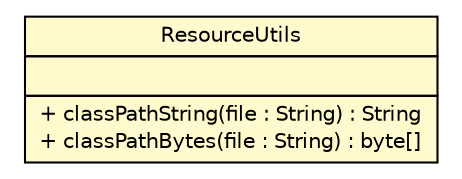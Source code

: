 #!/usr/local/bin/dot
#
# Class diagram 
# Generated by UMLGraph version R5_6-24-gf6e263 (http://www.umlgraph.org/)
#

digraph G {
	edge [fontname="Helvetica",fontsize=10,labelfontname="Helvetica",labelfontsize=10];
	node [fontname="Helvetica",fontsize=10,shape=plaintext];
	nodesep=0.25;
	ranksep=0.5;
	// cn.home1.oss.lib.common.ResourceUtils
	c5297 [label=<<table title="cn.home1.oss.lib.common.ResourceUtils" border="0" cellborder="1" cellspacing="0" cellpadding="2" port="p" bgcolor="lemonChiffon" href="./ResourceUtils.html">
		<tr><td><table border="0" cellspacing="0" cellpadding="1">
<tr><td align="center" balign="center"> ResourceUtils </td></tr>
		</table></td></tr>
		<tr><td><table border="0" cellspacing="0" cellpadding="1">
<tr><td align="left" balign="left">  </td></tr>
		</table></td></tr>
		<tr><td><table border="0" cellspacing="0" cellpadding="1">
<tr><td align="left" balign="left"> + classPathString(file : String) : String </td></tr>
<tr><td align="left" balign="left"> + classPathBytes(file : String) : byte[] </td></tr>
		</table></td></tr>
		</table>>, URL="./ResourceUtils.html", fontname="Helvetica", fontcolor="black", fontsize=10.0];
}

